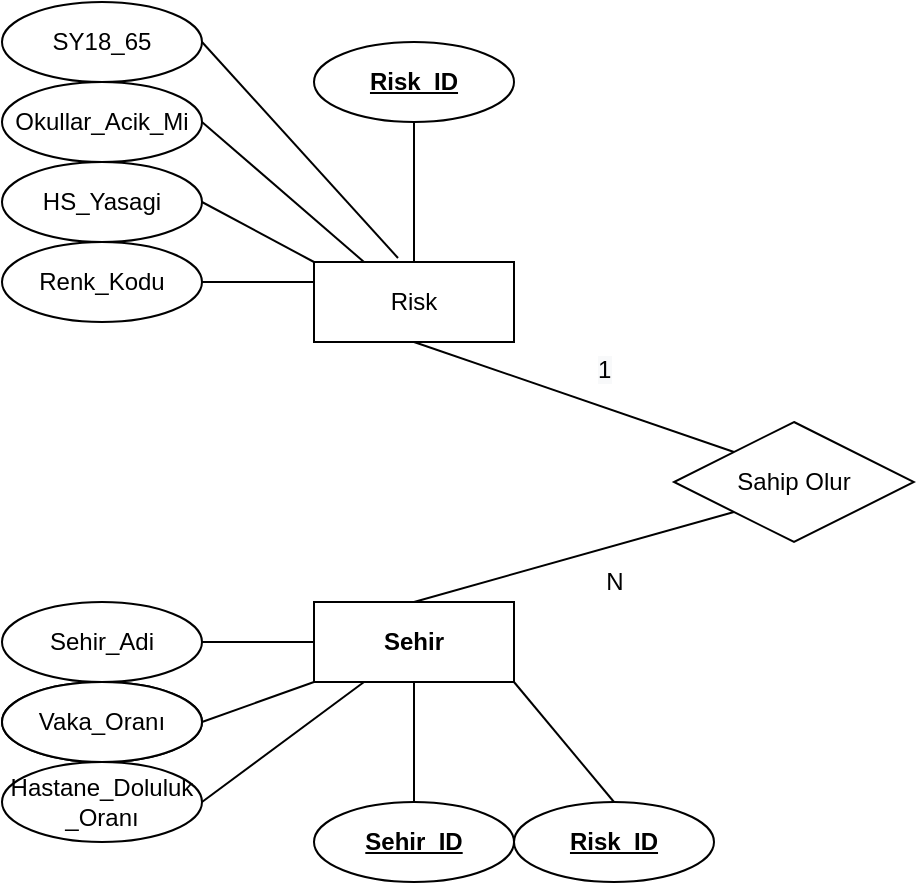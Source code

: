 <mxfile version="14.6.1" type="google"><diagram id="Eht3Hgky-Ro368rA2u4x" name="Page-1"><mxGraphModel dx="1382" dy="764" grid="1" gridSize="10" guides="1" tooltips="1" connect="1" arrows="1" fold="1" page="1" pageScale="1" pageWidth="827" pageHeight="1169" math="0" shadow="0"><root><mxCell id="0"/><mxCell id="1" parent="0"/><mxCell id="PMTQjh743t-FNyPYWk4Y-38" value="Risk" style="whiteSpace=wrap;html=1;align=center;" parent="1" vertex="1"><mxGeometry x="470" y="130" width="100" height="40" as="geometry"/></mxCell><mxCell id="PMTQjh743t-FNyPYWk4Y-39" value="&lt;span style=&quot;text-align: left&quot;&gt;Renk_Kodu&lt;/span&gt;" style="ellipse;whiteSpace=wrap;html=1;align=center;" parent="1" vertex="1"><mxGeometry x="314" y="120" width="100" height="40" as="geometry"/></mxCell><mxCell id="PMTQjh743t-FNyPYWk4Y-40" value="" style="endArrow=none;html=1;rounded=0;strokeColor=#000000;entryX=0;entryY=0.25;entryDx=0;entryDy=0;exitX=1;exitY=0.5;exitDx=0;exitDy=0;" parent="1" source="PMTQjh743t-FNyPYWk4Y-39" target="PMTQjh743t-FNyPYWk4Y-38" edge="1"><mxGeometry relative="1" as="geometry"><mxPoint x="440" y="100" as="sourcePoint"/><mxPoint x="600" y="100" as="targetPoint"/></mxGeometry></mxCell><mxCell id="PMTQjh743t-FNyPYWk4Y-41" value="&lt;span style=&quot;text-align: left&quot;&gt;HS_Yasagi&lt;/span&gt;" style="ellipse;whiteSpace=wrap;html=1;align=center;" parent="1" vertex="1"><mxGeometry x="314" y="80" width="100" height="40" as="geometry"/></mxCell><mxCell id="PMTQjh743t-FNyPYWk4Y-42" value="" style="endArrow=none;html=1;rounded=0;strokeColor=#000000;entryX=0;entryY=0;entryDx=0;entryDy=0;exitX=1;exitY=0.5;exitDx=0;exitDy=0;" parent="1" source="PMTQjh743t-FNyPYWk4Y-41" target="PMTQjh743t-FNyPYWk4Y-38" edge="1"><mxGeometry relative="1" as="geometry"><mxPoint x="440" y="60" as="sourcePoint"/><mxPoint x="470" y="100" as="targetPoint"/></mxGeometry></mxCell><mxCell id="PMTQjh743t-FNyPYWk4Y-43" value="&lt;span style=&quot;text-align: left&quot;&gt;Okullar_Acik_Mi&lt;/span&gt;" style="ellipse;whiteSpace=wrap;html=1;align=center;" parent="1" vertex="1"><mxGeometry x="314" y="40" width="100" height="40" as="geometry"/></mxCell><mxCell id="PMTQjh743t-FNyPYWk4Y-44" value="" style="endArrow=none;html=1;rounded=0;strokeColor=#000000;entryX=0.25;entryY=0;entryDx=0;entryDy=0;exitX=1;exitY=0.5;exitDx=0;exitDy=0;" parent="1" source="PMTQjh743t-FNyPYWk4Y-43" target="PMTQjh743t-FNyPYWk4Y-38" edge="1"><mxGeometry relative="1" as="geometry"><mxPoint x="440" y="20" as="sourcePoint"/><mxPoint x="470" y="60" as="targetPoint"/></mxGeometry></mxCell><mxCell id="PMTQjh743t-FNyPYWk4Y-46" value="&lt;span style=&quot;text-align: left&quot;&gt;SY18_65&lt;/span&gt;" style="ellipse;whiteSpace=wrap;html=1;align=center;" parent="1" vertex="1"><mxGeometry x="314" width="100" height="40" as="geometry"/></mxCell><mxCell id="PMTQjh743t-FNyPYWk4Y-47" value="" style="endArrow=none;html=1;rounded=0;strokeColor=#000000;entryX=0.42;entryY=-0.05;entryDx=0;entryDy=0;exitX=1;exitY=0.5;exitDx=0;exitDy=0;entryPerimeter=0;" parent="1" source="PMTQjh743t-FNyPYWk4Y-46" target="PMTQjh743t-FNyPYWk4Y-38" edge="1"><mxGeometry relative="1" as="geometry"><mxPoint x="440" y="-20" as="sourcePoint"/><mxPoint x="495" y="90" as="targetPoint"/></mxGeometry></mxCell><mxCell id="PMTQjh743t-FNyPYWk4Y-48" value="&lt;span style=&quot;font-weight: 700 ; text-align: left&quot;&gt;Risk_ID&lt;/span&gt;" style="ellipse;whiteSpace=wrap;html=1;align=center;fontStyle=4;" parent="1" vertex="1"><mxGeometry x="470" y="20" width="100" height="40" as="geometry"/></mxCell><mxCell id="PMTQjh743t-FNyPYWk4Y-50" value="" style="endArrow=none;html=1;rounded=0;strokeColor=#000000;exitX=0.5;exitY=1;exitDx=0;exitDy=0;entryX=0.5;entryY=0;entryDx=0;entryDy=0;" parent="1" source="PMTQjh743t-FNyPYWk4Y-48" target="PMTQjh743t-FNyPYWk4Y-38" edge="1"><mxGeometry relative="1" as="geometry"><mxPoint x="550" y="90" as="sourcePoint"/><mxPoint x="710" y="90" as="targetPoint"/></mxGeometry></mxCell><mxCell id="PMTQjh743t-FNyPYWk4Y-51" value="&lt;span style=&quot;font-weight: 700&quot;&gt;Sehir&lt;/span&gt;" style="whiteSpace=wrap;html=1;align=center;" parent="1" vertex="1"><mxGeometry x="470" y="300" width="100" height="40" as="geometry"/></mxCell><mxCell id="PMTQjh743t-FNyPYWk4Y-60" value="&lt;span style=&quot;font-weight: 700 ; text-align: left&quot;&gt;Sehir_ID&lt;/span&gt;" style="ellipse;whiteSpace=wrap;html=1;align=center;fontStyle=4;" parent="1" vertex="1"><mxGeometry x="470" y="400" width="100" height="40" as="geometry"/></mxCell><mxCell id="PMTQjh743t-FNyPYWk4Y-61" value="" style="endArrow=none;html=1;rounded=0;strokeColor=#000000;entryX=0.5;entryY=1;entryDx=0;entryDy=0;exitX=0.5;exitY=0;exitDx=0;exitDy=0;" parent="1" source="PMTQjh743t-FNyPYWk4Y-60" target="PMTQjh743t-FNyPYWk4Y-51" edge="1"><mxGeometry relative="1" as="geometry"><mxPoint x="570" y="370" as="sourcePoint"/><mxPoint x="560" y="360" as="targetPoint"/></mxGeometry></mxCell><mxCell id="PMTQjh743t-FNyPYWk4Y-62" value="&lt;span style=&quot;font-weight: 700 ; text-align: left&quot;&gt;Risk_ID&lt;/span&gt;" style="ellipse;whiteSpace=wrap;html=1;align=center;fontStyle=4;" parent="1" vertex="1"><mxGeometry x="570" y="400" width="100" height="40" as="geometry"/></mxCell><mxCell id="PMTQjh743t-FNyPYWk4Y-65" value="" style="endArrow=none;html=1;rounded=0;strokeColor=#000000;entryX=0.5;entryY=0;entryDx=0;entryDy=0;exitX=1;exitY=1;exitDx=0;exitDy=0;" parent="1" source="PMTQjh743t-FNyPYWk4Y-51" target="PMTQjh743t-FNyPYWk4Y-62" edge="1"><mxGeometry relative="1" as="geometry"><mxPoint x="580" y="330" as="sourcePoint"/><mxPoint x="720" y="320" as="targetPoint"/></mxGeometry></mxCell><mxCell id="PMTQjh743t-FNyPYWk4Y-68" value="&lt;span style=&quot;text-align: left&quot;&gt;Sehir_Adi&lt;/span&gt;" style="ellipse;whiteSpace=wrap;html=1;align=center;" parent="1" vertex="1"><mxGeometry x="314" y="300" width="100" height="40" as="geometry"/></mxCell><mxCell id="PMTQjh743t-FNyPYWk4Y-69" value="" style="endArrow=none;html=1;rounded=0;strokeColor=#000000;entryX=0;entryY=0.5;entryDx=0;entryDy=0;exitX=1;exitY=0.5;exitDx=0;exitDy=0;" parent="1" source="PMTQjh743t-FNyPYWk4Y-68" target="PMTQjh743t-FNyPYWk4Y-51" edge="1"><mxGeometry relative="1" as="geometry"><mxPoint x="446" y="280" as="sourcePoint"/><mxPoint x="476" y="320" as="targetPoint"/></mxGeometry></mxCell><mxCell id="PMTQjh743t-FNyPYWk4Y-72" value="&lt;span style=&quot;text-align: left&quot;&gt;Vaka_Oranı&lt;/span&gt;" style="ellipse;whiteSpace=wrap;html=1;align=center;" parent="1" vertex="1"><mxGeometry x="314" y="340" width="100" height="40" as="geometry"/></mxCell><mxCell id="PMTQjh743t-FNyPYWk4Y-73" value="" style="endArrow=none;html=1;rounded=0;strokeColor=#000000;entryX=0;entryY=1;entryDx=0;entryDy=0;exitX=1;exitY=0.5;exitDx=0;exitDy=0;" parent="1" source="PMTQjh743t-FNyPYWk4Y-72" target="PMTQjh743t-FNyPYWk4Y-51" edge="1"><mxGeometry relative="1" as="geometry"><mxPoint x="446" y="320" as="sourcePoint"/><mxPoint x="470" y="360" as="targetPoint"/></mxGeometry></mxCell><mxCell id="PMTQjh743t-FNyPYWk4Y-74" value="Sahip Olur" style="shape=rhombus;perimeter=rhombusPerimeter;whiteSpace=wrap;html=1;align=center;" parent="1" vertex="1"><mxGeometry x="650" y="210" width="120" height="60" as="geometry"/></mxCell><mxCell id="PMTQjh743t-FNyPYWk4Y-75" value="" style="endArrow=none;html=1;rounded=0;strokeColor=#000000;entryX=0.5;entryY=0;entryDx=0;entryDy=0;exitX=0;exitY=1;exitDx=0;exitDy=0;" parent="1" source="PMTQjh743t-FNyPYWk4Y-74" target="PMTQjh743t-FNyPYWk4Y-51" edge="1"><mxGeometry relative="1" as="geometry"><mxPoint x="520" y="270" as="sourcePoint"/><mxPoint x="680" y="270" as="targetPoint"/></mxGeometry></mxCell><mxCell id="PMTQjh743t-FNyPYWk4Y-76" value="" style="endArrow=none;html=1;rounded=0;strokeColor=#000000;entryX=0;entryY=0;entryDx=0;entryDy=0;exitX=0.5;exitY=1;exitDx=0;exitDy=0;" parent="1" source="PMTQjh743t-FNyPYWk4Y-38" target="PMTQjh743t-FNyPYWk4Y-74" edge="1"><mxGeometry relative="1" as="geometry"><mxPoint x="430" y="210" as="sourcePoint"/><mxPoint x="590" y="210" as="targetPoint"/></mxGeometry></mxCell><mxCell id="PMTQjh743t-FNyPYWk4Y-77" value="N" style="text;html=1;align=center;verticalAlign=middle;resizable=0;points=[];autosize=1;strokeColor=none;" parent="1" vertex="1"><mxGeometry x="610" y="280" width="20" height="20" as="geometry"/></mxCell><mxCell id="PMTQjh743t-FNyPYWk4Y-78" value="&lt;span style=&quot;color: rgb(0 , 0 , 0) ; font-family: &amp;#34;helvetica&amp;#34; ; font-size: 12px ; font-style: normal ; font-weight: 400 ; letter-spacing: normal ; text-align: left ; text-indent: 0px ; text-transform: none ; word-spacing: 0px ; background-color: rgb(248 , 249 , 250) ; display: inline ; float: none&quot;&gt;1&lt;/span&gt;" style="text;whiteSpace=wrap;html=1;" parent="1" vertex="1"><mxGeometry x="610" y="170" width="90" height="30" as="geometry"/></mxCell><mxCell id="PMTQjh743t-FNyPYWk4Y-79" value="&lt;span style=&quot;text-align: left&quot;&gt;Vaka_Oranı&lt;/span&gt;" style="ellipse;whiteSpace=wrap;html=1;align=center;" parent="1" vertex="1"><mxGeometry x="314" y="340" width="100" height="40" as="geometry"/></mxCell><mxCell id="PMTQjh743t-FNyPYWk4Y-80" value="" style="endArrow=none;html=1;rounded=0;strokeColor=#000000;entryX=0.25;entryY=1;entryDx=0;entryDy=0;exitX=1;exitY=0.5;exitDx=0;exitDy=0;" parent="1" target="PMTQjh743t-FNyPYWk4Y-51" edge="1"><mxGeometry relative="1" as="geometry"><mxPoint x="414" y="400" as="sourcePoint"/><mxPoint x="470" y="380" as="targetPoint"/></mxGeometry></mxCell><mxCell id="PMTQjh743t-FNyPYWk4Y-81" value="&lt;span style=&quot;text-align: left&quot;&gt;Hastane_Doluluk&lt;br&gt;_Oranı&lt;/span&gt;" style="ellipse;whiteSpace=wrap;html=1;align=center;" parent="1" vertex="1"><mxGeometry x="314" y="380" width="100" height="40" as="geometry"/></mxCell></root></mxGraphModel></diagram></mxfile>